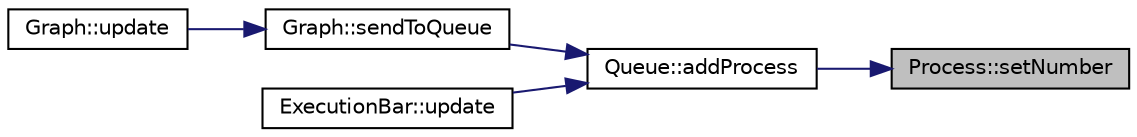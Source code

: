 digraph "Process::setNumber"
{
 // LATEX_PDF_SIZE
  edge [fontname="Helvetica",fontsize="10",labelfontname="Helvetica",labelfontsize="10"];
  node [fontname="Helvetica",fontsize="10",shape=record];
  rankdir="RL";
  Node1 [label="Process::setNumber",height=0.2,width=0.4,color="black", fillcolor="grey75", style="filled", fontcolor="black",tooltip=" "];
  Node1 -> Node2 [dir="back",color="midnightblue",fontsize="10",style="solid"];
  Node2 [label="Queue::addProcess",height=0.2,width=0.4,color="black", fillcolor="white", style="filled",URL="$class_queue.html#a5e88de8378fd90f993c2c1215aad3c8c",tooltip=" "];
  Node2 -> Node3 [dir="back",color="midnightblue",fontsize="10",style="solid"];
  Node3 [label="Graph::sendToQueue",height=0.2,width=0.4,color="black", fillcolor="white", style="filled",URL="$class_graph.html#af9d0e40835fd62c5105168e131304fc7",tooltip=" "];
  Node3 -> Node4 [dir="back",color="midnightblue",fontsize="10",style="solid"];
  Node4 [label="Graph::update",height=0.2,width=0.4,color="black", fillcolor="white", style="filled",URL="$class_graph.html#a9bdf8c1a499dca477250d033a3fff58c",tooltip=" "];
  Node2 -> Node5 [dir="back",color="midnightblue",fontsize="10",style="solid"];
  Node5 [label="ExecutionBar::update",height=0.2,width=0.4,color="black", fillcolor="white", style="filled",URL="$class_execution_bar.html#a3b5f91b7ef8d954c691b651c17b44851",tooltip=" "];
}
